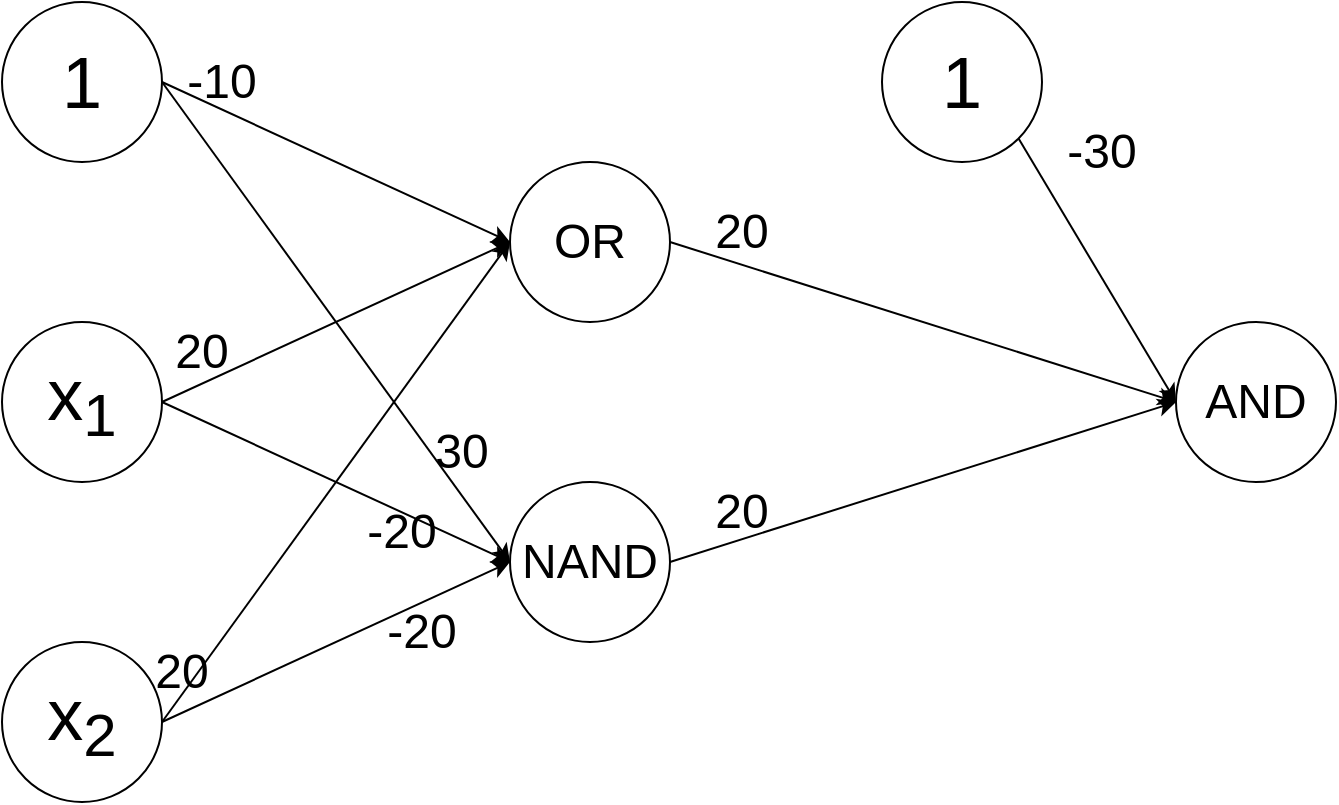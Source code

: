 <mxfile version="24.5.5" type="device">
  <diagram name="第 1 页" id="2DtfO1ELCiDd0sdO6VMK">
    <mxGraphModel dx="1221" dy="618" grid="1" gridSize="10" guides="1" tooltips="1" connect="1" arrows="1" fold="1" page="1" pageScale="1" pageWidth="827" pageHeight="1169" math="0" shadow="0">
      <root>
        <mxCell id="0" />
        <mxCell id="1" parent="0" />
        <mxCell id="24an1GAvWayU4iLh0d7s-6" style="rounded=0;orthogonalLoop=1;jettySize=auto;html=1;exitX=1;exitY=0.5;exitDx=0;exitDy=0;entryX=0;entryY=0.5;entryDx=0;entryDy=0;labelBackgroundColor=none;fontColor=default;" edge="1" parent="1" source="24an1GAvWayU4iLh0d7s-1" target="24an1GAvWayU4iLh0d7s-4">
          <mxGeometry relative="1" as="geometry" />
        </mxCell>
        <mxCell id="24an1GAvWayU4iLh0d7s-14" style="rounded=0;orthogonalLoop=1;jettySize=auto;html=1;exitX=1;exitY=0.5;exitDx=0;exitDy=0;entryX=0;entryY=0.5;entryDx=0;entryDy=0;labelBackgroundColor=none;fontColor=default;" edge="1" parent="1" source="24an1GAvWayU4iLh0d7s-1" target="24an1GAvWayU4iLh0d7s-5">
          <mxGeometry relative="1" as="geometry" />
        </mxCell>
        <mxCell id="24an1GAvWayU4iLh0d7s-1" value="&lt;font style=&quot;font-size: 36px;&quot;&gt;1&lt;/font&gt;" style="ellipse;whiteSpace=wrap;html=1;aspect=fixed;labelBackgroundColor=none;" vertex="1" parent="1">
          <mxGeometry x="160" y="90" width="80" height="80" as="geometry" />
        </mxCell>
        <mxCell id="24an1GAvWayU4iLh0d7s-12" style="rounded=0;orthogonalLoop=1;jettySize=auto;html=1;exitX=1;exitY=0.5;exitDx=0;exitDy=0;entryX=0;entryY=0.5;entryDx=0;entryDy=0;labelBackgroundColor=none;fontColor=default;" edge="1" parent="1" source="24an1GAvWayU4iLh0d7s-2" target="24an1GAvWayU4iLh0d7s-4">
          <mxGeometry relative="1" as="geometry" />
        </mxCell>
        <mxCell id="24an1GAvWayU4iLh0d7s-18" style="rounded=0;orthogonalLoop=1;jettySize=auto;html=1;exitX=1;exitY=0.5;exitDx=0;exitDy=0;entryX=0;entryY=0.5;entryDx=0;entryDy=0;labelBackgroundColor=none;fontColor=default;" edge="1" parent="1" source="24an1GAvWayU4iLh0d7s-2" target="24an1GAvWayU4iLh0d7s-5">
          <mxGeometry relative="1" as="geometry">
            <mxPoint x="390" y="380" as="targetPoint" />
          </mxGeometry>
        </mxCell>
        <mxCell id="24an1GAvWayU4iLh0d7s-2" value="&lt;font style=&quot;font-size: 36px;&quot;&gt;x&lt;sub&gt;2&lt;/sub&gt;&lt;/font&gt;" style="ellipse;whiteSpace=wrap;html=1;aspect=fixed;labelBackgroundColor=none;" vertex="1" parent="1">
          <mxGeometry x="160" y="410" width="80" height="80" as="geometry" />
        </mxCell>
        <mxCell id="24an1GAvWayU4iLh0d7s-8" style="rounded=0;orthogonalLoop=1;jettySize=auto;html=1;exitX=1;exitY=0.5;exitDx=0;exitDy=0;entryX=0;entryY=0.5;entryDx=0;entryDy=0;labelBackgroundColor=none;fontColor=default;" edge="1" parent="1" source="24an1GAvWayU4iLh0d7s-3" target="24an1GAvWayU4iLh0d7s-4">
          <mxGeometry relative="1" as="geometry" />
        </mxCell>
        <mxCell id="24an1GAvWayU4iLh0d7s-17" style="rounded=0;orthogonalLoop=1;jettySize=auto;html=1;exitX=1;exitY=0.5;exitDx=0;exitDy=0;entryX=0;entryY=0.5;entryDx=0;entryDy=0;labelBackgroundColor=none;fontColor=default;" edge="1" parent="1" source="24an1GAvWayU4iLh0d7s-3" target="24an1GAvWayU4iLh0d7s-5">
          <mxGeometry relative="1" as="geometry" />
        </mxCell>
        <mxCell id="24an1GAvWayU4iLh0d7s-3" value="&lt;font style=&quot;font-size: 36px;&quot;&gt;x&lt;sub&gt;1&lt;/sub&gt;&lt;/font&gt;" style="ellipse;whiteSpace=wrap;html=1;aspect=fixed;labelBackgroundColor=none;" vertex="1" parent="1">
          <mxGeometry x="160" y="250" width="80" height="80" as="geometry" />
        </mxCell>
        <mxCell id="24an1GAvWayU4iLh0d7s-26" style="rounded=0;orthogonalLoop=1;jettySize=auto;html=1;exitX=1;exitY=0.5;exitDx=0;exitDy=0;entryX=0;entryY=0.5;entryDx=0;entryDy=0;labelBackgroundColor=none;fontColor=default;" edge="1" parent="1" source="24an1GAvWayU4iLh0d7s-4" target="24an1GAvWayU4iLh0d7s-23">
          <mxGeometry relative="1" as="geometry" />
        </mxCell>
        <mxCell id="24an1GAvWayU4iLh0d7s-4" value="&lt;font style=&quot;font-size: 24px;&quot;&gt;OR&lt;/font&gt;" style="ellipse;whiteSpace=wrap;html=1;aspect=fixed;labelBackgroundColor=none;" vertex="1" parent="1">
          <mxGeometry x="414" y="170" width="80" height="80" as="geometry" />
        </mxCell>
        <mxCell id="24an1GAvWayU4iLh0d7s-27" style="rounded=0;orthogonalLoop=1;jettySize=auto;html=1;exitX=1;exitY=0.5;exitDx=0;exitDy=0;entryX=0;entryY=0.5;entryDx=0;entryDy=0;labelBackgroundColor=none;fontColor=default;" edge="1" parent="1" source="24an1GAvWayU4iLh0d7s-5" target="24an1GAvWayU4iLh0d7s-23">
          <mxGeometry relative="1" as="geometry">
            <mxPoint x="830" y="310" as="targetPoint" />
          </mxGeometry>
        </mxCell>
        <mxCell id="24an1GAvWayU4iLh0d7s-5" value="&lt;font style=&quot;font-size: 24px;&quot;&gt;NAND&lt;/font&gt;" style="ellipse;whiteSpace=wrap;html=1;aspect=fixed;labelBackgroundColor=none;" vertex="1" parent="1">
          <mxGeometry x="414" y="330" width="80" height="80" as="geometry" />
        </mxCell>
        <mxCell id="24an1GAvWayU4iLh0d7s-7" value="&lt;font style=&quot;font-size: 24px;&quot;&gt;-10&lt;/font&gt;" style="text;html=1;align=center;verticalAlign=middle;whiteSpace=wrap;rounded=0;labelBackgroundColor=none;" vertex="1" parent="1">
          <mxGeometry x="240" y="115" width="60" height="30" as="geometry" />
        </mxCell>
        <mxCell id="24an1GAvWayU4iLh0d7s-9" value="&lt;font style=&quot;font-size: 24px;&quot;&gt;20&lt;/font&gt;" style="text;html=1;align=center;verticalAlign=middle;whiteSpace=wrap;rounded=0;labelBackgroundColor=none;" vertex="1" parent="1">
          <mxGeometry x="230" y="250" width="60" height="30" as="geometry" />
        </mxCell>
        <mxCell id="24an1GAvWayU4iLh0d7s-13" value="&lt;font style=&quot;font-size: 24px;&quot;&gt;20&lt;/font&gt;" style="text;html=1;align=center;verticalAlign=middle;whiteSpace=wrap;rounded=0;labelBackgroundColor=none;" vertex="1" parent="1">
          <mxGeometry x="220" y="410" width="60" height="30" as="geometry" />
        </mxCell>
        <mxCell id="24an1GAvWayU4iLh0d7s-16" value="&lt;font style=&quot;font-size: 24px;&quot;&gt;30&lt;/font&gt;" style="text;html=1;align=center;verticalAlign=middle;whiteSpace=wrap;rounded=0;labelBackgroundColor=none;" vertex="1" parent="1">
          <mxGeometry x="360" y="300" width="60" height="30" as="geometry" />
        </mxCell>
        <mxCell id="24an1GAvWayU4iLh0d7s-19" value="&lt;font style=&quot;font-size: 24px;&quot;&gt;-20&lt;/font&gt;" style="text;html=1;align=center;verticalAlign=middle;whiteSpace=wrap;rounded=0;labelBackgroundColor=none;" vertex="1" parent="1">
          <mxGeometry x="330" y="340" width="60" height="30" as="geometry" />
        </mxCell>
        <mxCell id="24an1GAvWayU4iLh0d7s-21" value="&lt;font style=&quot;font-size: 24px;&quot;&gt;-20&lt;/font&gt;" style="text;html=1;align=center;verticalAlign=middle;whiteSpace=wrap;rounded=0;labelBackgroundColor=none;" vertex="1" parent="1">
          <mxGeometry x="340" y="390" width="60" height="30" as="geometry" />
        </mxCell>
        <mxCell id="24an1GAvWayU4iLh0d7s-24" style="rounded=0;orthogonalLoop=1;jettySize=auto;html=1;exitX=1;exitY=1;exitDx=0;exitDy=0;entryX=0;entryY=0.5;entryDx=0;entryDy=0;labelBackgroundColor=none;fontColor=default;" edge="1" parent="1" source="24an1GAvWayU4iLh0d7s-22" target="24an1GAvWayU4iLh0d7s-23">
          <mxGeometry relative="1" as="geometry" />
        </mxCell>
        <mxCell id="24an1GAvWayU4iLh0d7s-22" value="&lt;font style=&quot;font-size: 36px;&quot;&gt;1&lt;/font&gt;" style="ellipse;whiteSpace=wrap;html=1;aspect=fixed;labelBackgroundColor=none;" vertex="1" parent="1">
          <mxGeometry x="600" y="90" width="80" height="80" as="geometry" />
        </mxCell>
        <mxCell id="24an1GAvWayU4iLh0d7s-23" value="&lt;font style=&quot;font-size: 24px;&quot;&gt;AND&lt;/font&gt;" style="ellipse;whiteSpace=wrap;html=1;aspect=fixed;labelBackgroundColor=none;" vertex="1" parent="1">
          <mxGeometry x="747" y="250" width="80" height="80" as="geometry" />
        </mxCell>
        <mxCell id="24an1GAvWayU4iLh0d7s-25" value="&lt;font style=&quot;font-size: 24px;&quot;&gt;-30&lt;/font&gt;" style="text;html=1;align=center;verticalAlign=middle;whiteSpace=wrap;rounded=0;labelBackgroundColor=none;" vertex="1" parent="1">
          <mxGeometry x="680" y="150" width="60" height="30" as="geometry" />
        </mxCell>
        <mxCell id="24an1GAvWayU4iLh0d7s-28" value="&lt;font style=&quot;font-size: 24px;&quot;&gt;20&lt;/font&gt;" style="text;html=1;align=center;verticalAlign=middle;whiteSpace=wrap;rounded=0;labelBackgroundColor=none;" vertex="1" parent="1">
          <mxGeometry x="500" y="190" width="60" height="30" as="geometry" />
        </mxCell>
        <mxCell id="24an1GAvWayU4iLh0d7s-29" value="&lt;font style=&quot;font-size: 24px;&quot;&gt;20&lt;/font&gt;" style="text;html=1;align=center;verticalAlign=middle;whiteSpace=wrap;rounded=0;labelBackgroundColor=none;" vertex="1" parent="1">
          <mxGeometry x="500" y="330" width="60" height="30" as="geometry" />
        </mxCell>
      </root>
    </mxGraphModel>
  </diagram>
</mxfile>
